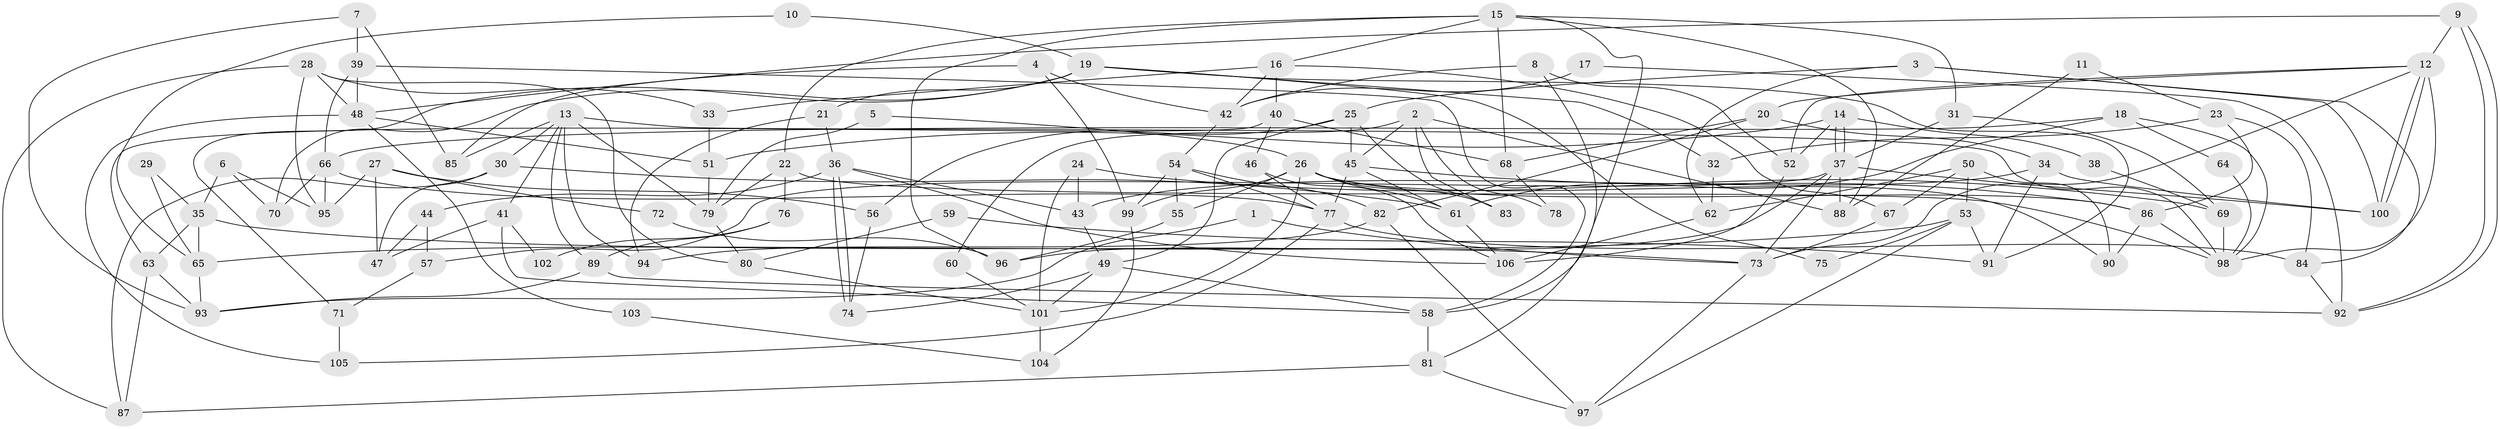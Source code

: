 // coarse degree distribution, {6: 0.20588235294117646, 13: 0.029411764705882353, 10: 0.058823529411764705, 7: 0.20588235294117646, 5: 0.11764705882352941, 4: 0.11764705882352941, 12: 0.029411764705882353, 9: 0.029411764705882353, 11: 0.08823529411764706, 3: 0.058823529411764705, 8: 0.029411764705882353, 2: 0.029411764705882353}
// Generated by graph-tools (version 1.1) at 2025/51/03/04/25 22:51:06]
// undirected, 106 vertices, 212 edges
graph export_dot {
  node [color=gray90,style=filled];
  1;
  2;
  3;
  4;
  5;
  6;
  7;
  8;
  9;
  10;
  11;
  12;
  13;
  14;
  15;
  16;
  17;
  18;
  19;
  20;
  21;
  22;
  23;
  24;
  25;
  26;
  27;
  28;
  29;
  30;
  31;
  32;
  33;
  34;
  35;
  36;
  37;
  38;
  39;
  40;
  41;
  42;
  43;
  44;
  45;
  46;
  47;
  48;
  49;
  50;
  51;
  52;
  53;
  54;
  55;
  56;
  57;
  58;
  59;
  60;
  61;
  62;
  63;
  64;
  65;
  66;
  67;
  68;
  69;
  70;
  71;
  72;
  73;
  74;
  75;
  76;
  77;
  78;
  79;
  80;
  81;
  82;
  83;
  84;
  85;
  86;
  87;
  88;
  89;
  90;
  91;
  92;
  93;
  94;
  95;
  96;
  97;
  98;
  99;
  100;
  101;
  102;
  103;
  104;
  105;
  106;
  1 -- 73;
  1 -- 93;
  2 -- 83;
  2 -- 45;
  2 -- 60;
  2 -- 78;
  2 -- 88;
  3 -- 25;
  3 -- 100;
  3 -- 62;
  3 -- 84;
  4 -- 99;
  4 -- 85;
  4 -- 42;
  5 -- 26;
  5 -- 79;
  6 -- 95;
  6 -- 70;
  6 -- 35;
  7 -- 93;
  7 -- 39;
  7 -- 85;
  8 -- 52;
  8 -- 42;
  8 -- 81;
  9 -- 12;
  9 -- 92;
  9 -- 92;
  9 -- 48;
  10 -- 65;
  10 -- 19;
  11 -- 23;
  11 -- 88;
  12 -- 100;
  12 -- 100;
  12 -- 73;
  12 -- 20;
  12 -- 52;
  12 -- 98;
  13 -- 98;
  13 -- 30;
  13 -- 41;
  13 -- 79;
  13 -- 85;
  13 -- 89;
  13 -- 94;
  14 -- 51;
  14 -- 37;
  14 -- 37;
  14 -- 38;
  14 -- 52;
  15 -- 16;
  15 -- 88;
  15 -- 22;
  15 -- 31;
  15 -- 58;
  15 -- 68;
  15 -- 96;
  16 -- 42;
  16 -- 40;
  16 -- 33;
  16 -- 67;
  17 -- 92;
  17 -- 42;
  18 -- 98;
  18 -- 61;
  18 -- 64;
  18 -- 66;
  19 -- 32;
  19 -- 91;
  19 -- 21;
  19 -- 70;
  19 -- 71;
  19 -- 75;
  20 -- 34;
  20 -- 68;
  20 -- 82;
  21 -- 94;
  21 -- 36;
  22 -- 98;
  22 -- 76;
  22 -- 79;
  23 -- 86;
  23 -- 84;
  23 -- 32;
  24 -- 101;
  24 -- 69;
  24 -- 43;
  25 -- 49;
  25 -- 45;
  25 -- 56;
  25 -- 83;
  26 -- 101;
  26 -- 90;
  26 -- 55;
  26 -- 61;
  26 -- 83;
  26 -- 86;
  26 -- 99;
  27 -- 47;
  27 -- 95;
  27 -- 56;
  27 -- 72;
  28 -- 48;
  28 -- 87;
  28 -- 33;
  28 -- 80;
  28 -- 95;
  29 -- 65;
  29 -- 35;
  30 -- 61;
  30 -- 87;
  30 -- 47;
  31 -- 37;
  31 -- 69;
  32 -- 62;
  33 -- 51;
  34 -- 100;
  34 -- 43;
  34 -- 91;
  35 -- 73;
  35 -- 63;
  35 -- 65;
  36 -- 74;
  36 -- 74;
  36 -- 43;
  36 -- 44;
  36 -- 106;
  37 -- 73;
  37 -- 57;
  37 -- 88;
  37 -- 96;
  37 -- 100;
  38 -- 69;
  39 -- 48;
  39 -- 58;
  39 -- 66;
  40 -- 46;
  40 -- 68;
  40 -- 63;
  41 -- 58;
  41 -- 47;
  41 -- 102;
  42 -- 54;
  43 -- 49;
  44 -- 47;
  44 -- 57;
  45 -- 61;
  45 -- 77;
  45 -- 86;
  46 -- 106;
  46 -- 77;
  48 -- 51;
  48 -- 103;
  48 -- 105;
  49 -- 74;
  49 -- 58;
  49 -- 101;
  50 -- 62;
  50 -- 53;
  50 -- 67;
  50 -- 90;
  51 -- 79;
  52 -- 106;
  53 -- 65;
  53 -- 97;
  53 -- 75;
  53 -- 91;
  54 -- 77;
  54 -- 55;
  54 -- 82;
  54 -- 99;
  55 -- 96;
  56 -- 74;
  57 -- 71;
  58 -- 81;
  59 -- 91;
  59 -- 80;
  60 -- 101;
  61 -- 106;
  62 -- 106;
  63 -- 87;
  63 -- 93;
  64 -- 98;
  65 -- 93;
  66 -- 70;
  66 -- 77;
  66 -- 95;
  67 -- 73;
  68 -- 78;
  69 -- 98;
  71 -- 105;
  72 -- 96;
  73 -- 97;
  76 -- 89;
  76 -- 102;
  77 -- 105;
  77 -- 84;
  79 -- 80;
  80 -- 101;
  81 -- 87;
  81 -- 97;
  82 -- 94;
  82 -- 97;
  84 -- 92;
  86 -- 90;
  86 -- 98;
  89 -- 92;
  89 -- 93;
  99 -- 104;
  101 -- 104;
  103 -- 104;
}
